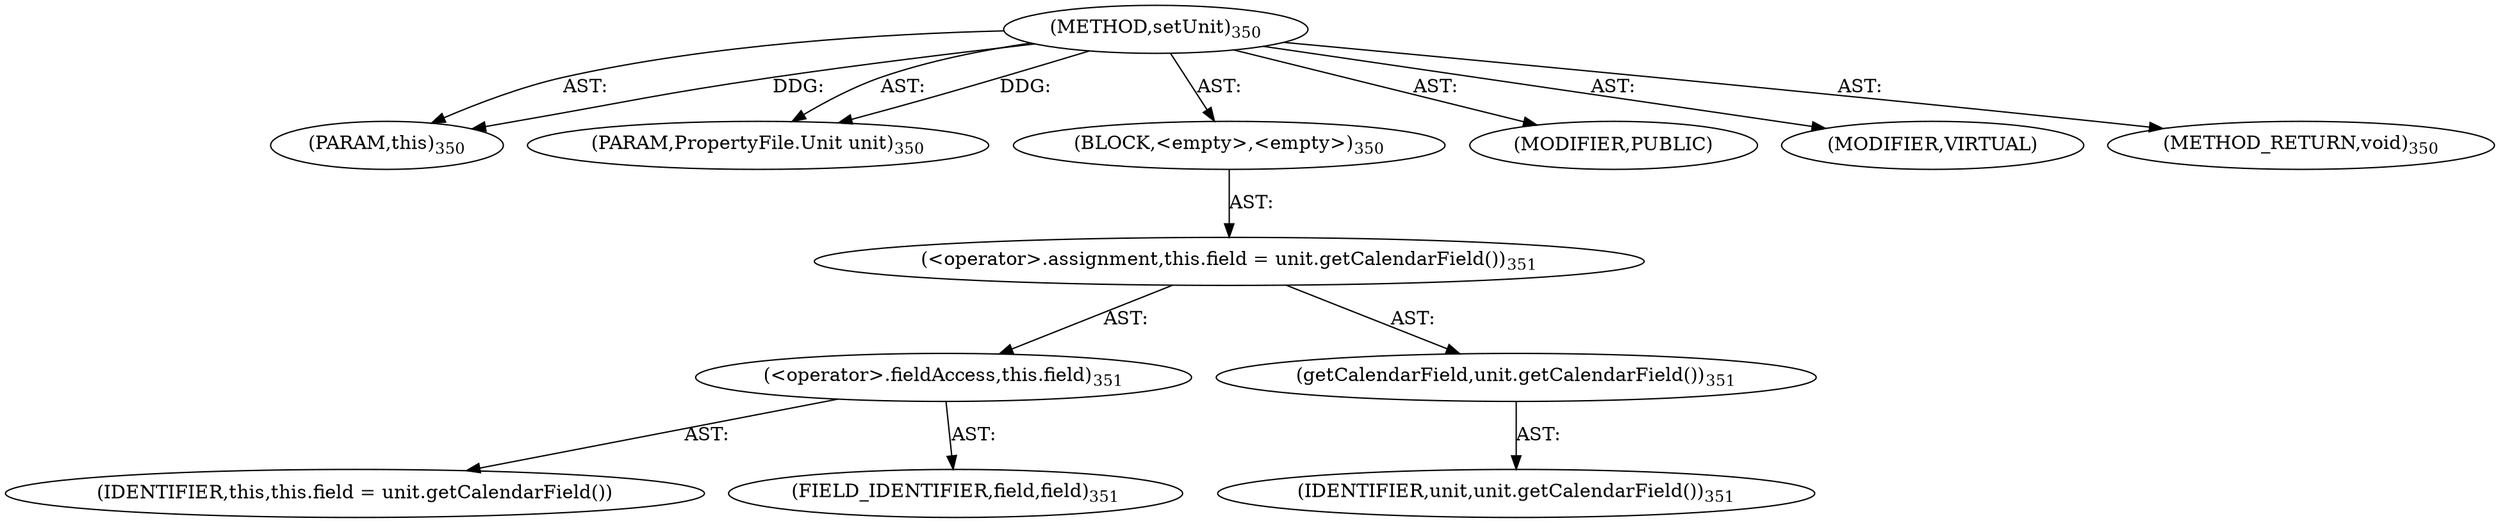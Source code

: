 digraph "setUnit" {  
"111669149711" [label = <(METHOD,setUnit)<SUB>350</SUB>> ]
"115964117021" [label = <(PARAM,this)<SUB>350</SUB>> ]
"115964117022" [label = <(PARAM,PropertyFile.Unit unit)<SUB>350</SUB>> ]
"25769803813" [label = <(BLOCK,&lt;empty&gt;,&lt;empty&gt;)<SUB>350</SUB>> ]
"30064771179" [label = <(&lt;operator&gt;.assignment,this.field = unit.getCalendarField())<SUB>351</SUB>> ]
"30064771180" [label = <(&lt;operator&gt;.fieldAccess,this.field)<SUB>351</SUB>> ]
"68719476833" [label = <(IDENTIFIER,this,this.field = unit.getCalendarField())> ]
"55834574871" [label = <(FIELD_IDENTIFIER,field,field)<SUB>351</SUB>> ]
"30064771181" [label = <(getCalendarField,unit.getCalendarField())<SUB>351</SUB>> ]
"68719476834" [label = <(IDENTIFIER,unit,unit.getCalendarField())<SUB>351</SUB>> ]
"133143986224" [label = <(MODIFIER,PUBLIC)> ]
"133143986225" [label = <(MODIFIER,VIRTUAL)> ]
"128849018895" [label = <(METHOD_RETURN,void)<SUB>350</SUB>> ]
  "111669149711" -> "115964117021"  [ label = "AST: "] 
  "111669149711" -> "115964117022"  [ label = "AST: "] 
  "111669149711" -> "25769803813"  [ label = "AST: "] 
  "111669149711" -> "133143986224"  [ label = "AST: "] 
  "111669149711" -> "133143986225"  [ label = "AST: "] 
  "111669149711" -> "128849018895"  [ label = "AST: "] 
  "25769803813" -> "30064771179"  [ label = "AST: "] 
  "30064771179" -> "30064771180"  [ label = "AST: "] 
  "30064771179" -> "30064771181"  [ label = "AST: "] 
  "30064771180" -> "68719476833"  [ label = "AST: "] 
  "30064771180" -> "55834574871"  [ label = "AST: "] 
  "30064771181" -> "68719476834"  [ label = "AST: "] 
  "111669149711" -> "115964117021"  [ label = "DDG: "] 
  "111669149711" -> "115964117022"  [ label = "DDG: "] 
}
